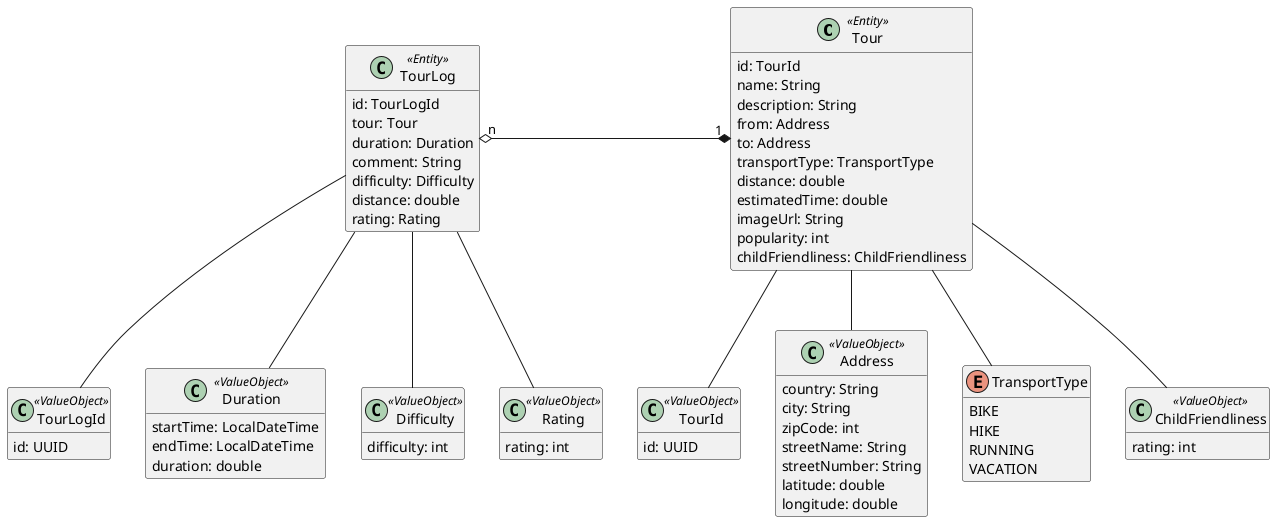 @startuml
hide methods

class Tour <<Entity>> {
    id: TourId
    name: String
    description: String
    from: Address
    to: Address
    transportType: TransportType
    distance: double
    estimatedTime: double
    imageUrl: String
    popularity: int
    childFriendliness: ChildFriendliness
}

class TourId <<ValueObject>> {
    id: UUID
}

class Address <<ValueObject>> {
    country: String
    city: String
    zipCode: int
    streetName: String
    streetNumber: String
    latitude: double
    longitude: double
}

enum TransportType {
    BIKE
    HIKE
    RUNNING
    VACATION
}

class ChildFriendliness <<ValueObject>> {
    rating: int
}

class TourLog <<Entity>> {
    id: TourLogId
    tour: Tour
    duration: Duration
    comment: String
    difficulty: Difficulty
    distance: double
    rating: Rating
}

class TourLogId <<ValueObject>> {
    id: UUID
}

class Duration <<ValueObject>> {
    startTime: LocalDateTime
    endTime: LocalDateTime
    duration: double
}

class Difficulty <<ValueObject>> {
    difficulty: int
}

class Rating <<ValueObject>> {
    rating: int
}

Tour -- TourId
Tour -- Address
Tour -- TransportType
Tour -- ChildFriendliness

TourLog -- TourLogId
TourLog "n" o-right-* "1" Tour
TourLog -- Duration
TourLog -- Difficulty
TourLog -- Rating


@enduml